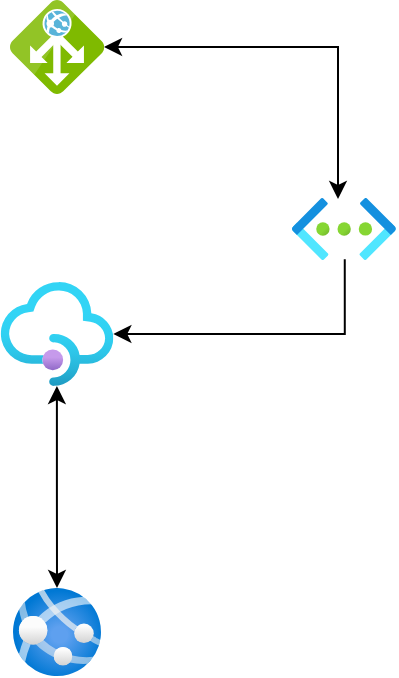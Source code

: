 <mxfile version="21.1.1" type="github">
  <diagram name="Página-1" id="WU4skkOJrxhUef9H7zoz">
    <mxGraphModel dx="989" dy="527" grid="0" gridSize="10" guides="1" tooltips="1" connect="1" arrows="1" fold="1" page="0" pageScale="1" pageWidth="850" pageHeight="1100" math="0" shadow="0">
      <root>
        <mxCell id="0" />
        <mxCell id="1" parent="0" />
        <mxCell id="ZgvPMBxV7yUJksHNdmhg-6" style="edgeStyle=orthogonalEdgeStyle;rounded=0;orthogonalLoop=1;jettySize=auto;html=1;entryX=0.443;entryY=0.016;entryDx=0;entryDy=0;entryPerimeter=0;startArrow=classic;startFill=1;" edge="1" parent="1" source="ZgvPMBxV7yUJksHNdmhg-1" target="ZgvPMBxV7yUJksHNdmhg-3">
          <mxGeometry relative="1" as="geometry" />
        </mxCell>
        <mxCell id="ZgvPMBxV7yUJksHNdmhg-1" value="" style="image;sketch=0;aspect=fixed;html=1;points=[];align=center;fontSize=12;image=img/lib/mscae/Application_Gateway.svg;" vertex="1" parent="1">
          <mxGeometry x="60" y="120" width="47" height="47" as="geometry" />
        </mxCell>
        <mxCell id="ZgvPMBxV7yUJksHNdmhg-5" style="edgeStyle=orthogonalEdgeStyle;rounded=0;orthogonalLoop=1;jettySize=auto;html=1;startArrow=classic;startFill=1;" edge="1" parent="1" source="ZgvPMBxV7yUJksHNdmhg-2" target="ZgvPMBxV7yUJksHNdmhg-4">
          <mxGeometry relative="1" as="geometry" />
        </mxCell>
        <mxCell id="ZgvPMBxV7yUJksHNdmhg-2" value="" style="image;aspect=fixed;html=1;points=[];align=center;fontSize=12;image=img/lib/azure2/app_services/API_Management_Services.svg;" vertex="1" parent="1">
          <mxGeometry x="55.34" y="261" width="56.33" height="52" as="geometry" />
        </mxCell>
        <mxCell id="ZgvPMBxV7yUJksHNdmhg-7" style="edgeStyle=orthogonalEdgeStyle;rounded=0;orthogonalLoop=1;jettySize=auto;html=1;exitX=0.508;exitY=0.986;exitDx=0;exitDy=0;exitPerimeter=0;" edge="1" parent="1" source="ZgvPMBxV7yUJksHNdmhg-3" target="ZgvPMBxV7yUJksHNdmhg-2">
          <mxGeometry relative="1" as="geometry">
            <Array as="points">
              <mxPoint x="227" y="287" />
            </Array>
          </mxGeometry>
        </mxCell>
        <mxCell id="ZgvPMBxV7yUJksHNdmhg-3" value="" style="image;aspect=fixed;html=1;points=[];align=center;fontSize=12;image=img/lib/azure2/networking/Virtual_Networks.svg;" vertex="1" parent="1">
          <mxGeometry x="201" y="219" width="51.93" height="31" as="geometry" />
        </mxCell>
        <mxCell id="ZgvPMBxV7yUJksHNdmhg-4" value="" style="image;aspect=fixed;html=1;points=[];align=center;fontSize=12;image=img/lib/azure2/compute/App_Services.svg;" vertex="1" parent="1">
          <mxGeometry x="61.5" y="414" width="44" height="44" as="geometry" />
        </mxCell>
      </root>
    </mxGraphModel>
  </diagram>
</mxfile>
